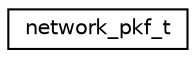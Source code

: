 digraph "Graphical Class Hierarchy"
{
 // LATEX_PDF_SIZE
  edge [fontname="Helvetica",fontsize="10",labelfontname="Helvetica",labelfontsize="10"];
  node [fontname="Helvetica",fontsize="10",shape=record];
  rankdir="LR";
  Node0 [label="network_pkf_t",height=0.2,width=0.4,color="black", fillcolor="white", style="filled",URL="$structnetwork__pkf__t.html",tooltip=" "];
}
